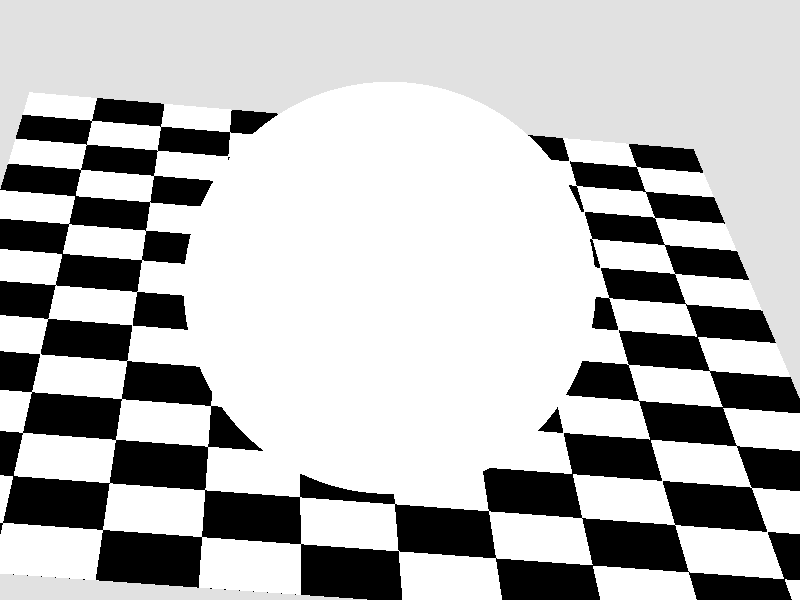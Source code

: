 // Persistence Of Vision raytracer version 2.0 sample file.

//---------------------------------------------------------------------------
// This scene file was designed to emulate the digitized photographic image
// of a crystal sphere { on a checkerboard that David Buck took, and to
// verify or refute the correctness of the current refractive functions
// in POV-Ray.  The original image is available on CompuServe
// (go comart), Library 17 by the name of crysta.gif.
// Experiment with the index-of-refraction value for the crystal ball.
//---------------------------------------------------------------------------

#include "colors.inc"
#include "shapes.inc"
#include "textures.inc"

max_trace_level 5

camera {
   location <-0.85, 12.5, -28>
   direction <0, 0, 4.125>
   up  <0, 1, 0>
   right <4/3, 0, 0>
   look_at <0.25, 0.15, 0>
}

light_source { <-5, 50, -5> colour red 0.85 green 0.85 blue 0.85 }
light_source { <-500, 500, -500> colour DimGray }
// light (under checkerboard, for background
light_source { <10, -50, 5> colour White }

// The background.  Designed to give the shaded quality of the photo
sphere { <0, 0, 0>, 1
   scale <10000, 500, 500>
   rotate 60*y

   finish {
      ambient 0.2
      diffuse 0.75
      crand 0.025
   }
   pigment { color Gray }
}

union {
   object { Cube
      scale <5, 0.001, 7>

      pigment {
         checker color Black color White
         translate <1, 0, 7>
      }
      finish {
         ambient 0.35
         diffuse 0.65
         crand 0.015
      }
   }

   sphere { <-0.25, 2.15,-4.25>, 2.15
      pigment { White filter 0.75 }
      finish {
         ambient 0.2
         diffuse 0.0
         reflection 0.12
         refraction 1.0
         ior 1.45
         specular 1.0
         roughness 0.001
      }
   }

   rotate -6*z       /* Simulate the slight camera tilt in the photo */
}
